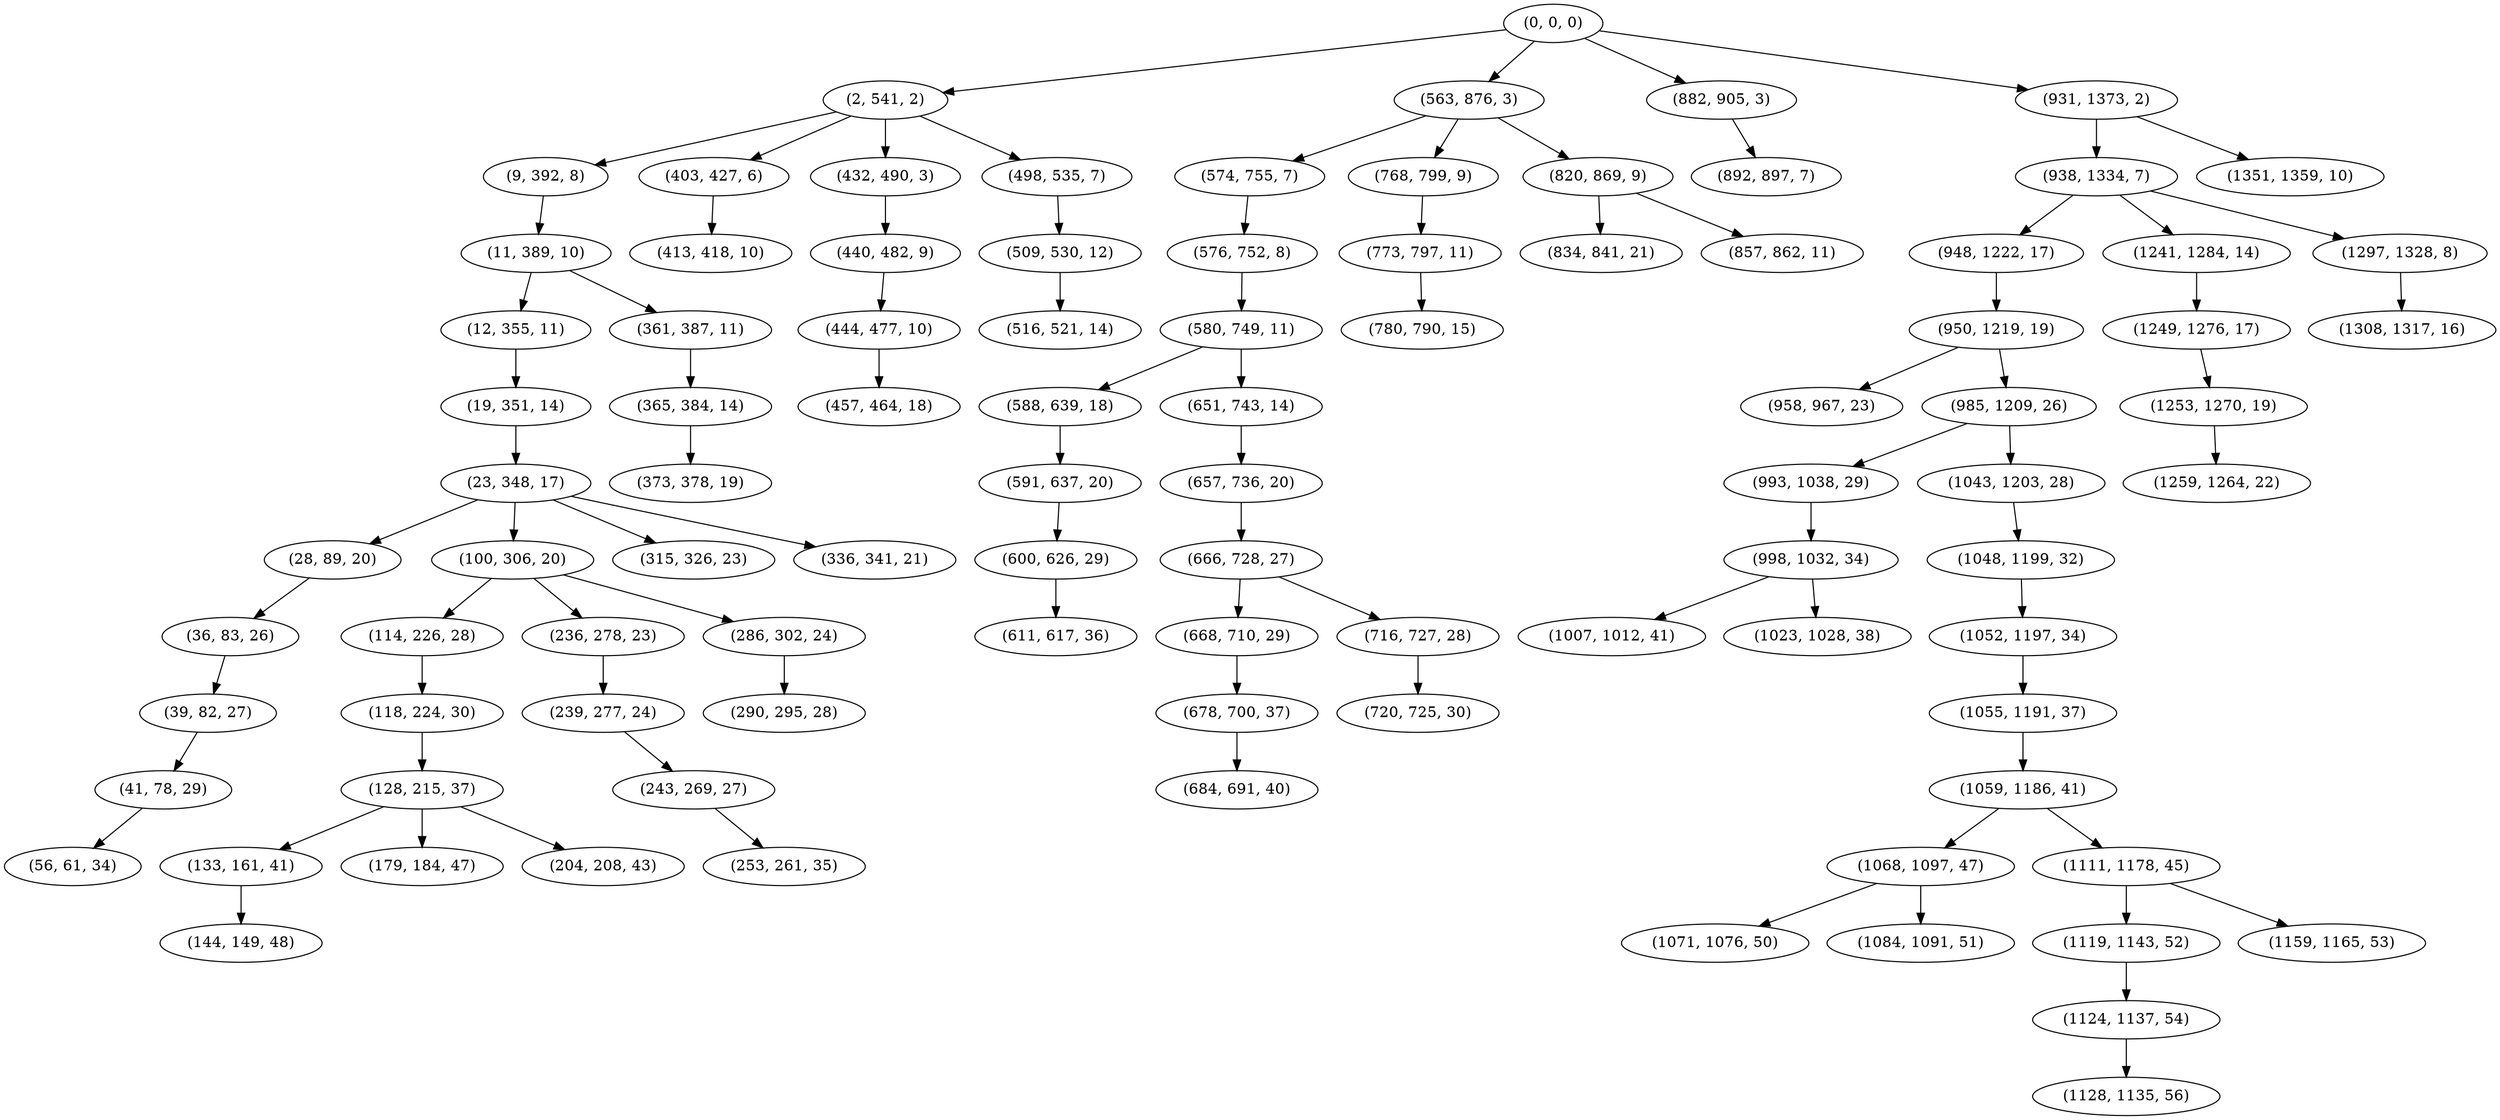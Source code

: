 digraph tree {
    "(0, 0, 0)";
    "(2, 541, 2)";
    "(9, 392, 8)";
    "(11, 389, 10)";
    "(12, 355, 11)";
    "(19, 351, 14)";
    "(23, 348, 17)";
    "(28, 89, 20)";
    "(36, 83, 26)";
    "(39, 82, 27)";
    "(41, 78, 29)";
    "(56, 61, 34)";
    "(100, 306, 20)";
    "(114, 226, 28)";
    "(118, 224, 30)";
    "(128, 215, 37)";
    "(133, 161, 41)";
    "(144, 149, 48)";
    "(179, 184, 47)";
    "(204, 208, 43)";
    "(236, 278, 23)";
    "(239, 277, 24)";
    "(243, 269, 27)";
    "(253, 261, 35)";
    "(286, 302, 24)";
    "(290, 295, 28)";
    "(315, 326, 23)";
    "(336, 341, 21)";
    "(361, 387, 11)";
    "(365, 384, 14)";
    "(373, 378, 19)";
    "(403, 427, 6)";
    "(413, 418, 10)";
    "(432, 490, 3)";
    "(440, 482, 9)";
    "(444, 477, 10)";
    "(457, 464, 18)";
    "(498, 535, 7)";
    "(509, 530, 12)";
    "(516, 521, 14)";
    "(563, 876, 3)";
    "(574, 755, 7)";
    "(576, 752, 8)";
    "(580, 749, 11)";
    "(588, 639, 18)";
    "(591, 637, 20)";
    "(600, 626, 29)";
    "(611, 617, 36)";
    "(651, 743, 14)";
    "(657, 736, 20)";
    "(666, 728, 27)";
    "(668, 710, 29)";
    "(678, 700, 37)";
    "(684, 691, 40)";
    "(716, 727, 28)";
    "(720, 725, 30)";
    "(768, 799, 9)";
    "(773, 797, 11)";
    "(780, 790, 15)";
    "(820, 869, 9)";
    "(834, 841, 21)";
    "(857, 862, 11)";
    "(882, 905, 3)";
    "(892, 897, 7)";
    "(931, 1373, 2)";
    "(938, 1334, 7)";
    "(948, 1222, 17)";
    "(950, 1219, 19)";
    "(958, 967, 23)";
    "(985, 1209, 26)";
    "(993, 1038, 29)";
    "(998, 1032, 34)";
    "(1007, 1012, 41)";
    "(1023, 1028, 38)";
    "(1043, 1203, 28)";
    "(1048, 1199, 32)";
    "(1052, 1197, 34)";
    "(1055, 1191, 37)";
    "(1059, 1186, 41)";
    "(1068, 1097, 47)";
    "(1071, 1076, 50)";
    "(1084, 1091, 51)";
    "(1111, 1178, 45)";
    "(1119, 1143, 52)";
    "(1124, 1137, 54)";
    "(1128, 1135, 56)";
    "(1159, 1165, 53)";
    "(1241, 1284, 14)";
    "(1249, 1276, 17)";
    "(1253, 1270, 19)";
    "(1259, 1264, 22)";
    "(1297, 1328, 8)";
    "(1308, 1317, 16)";
    "(1351, 1359, 10)";
    "(0, 0, 0)" -> "(2, 541, 2)";
    "(0, 0, 0)" -> "(563, 876, 3)";
    "(0, 0, 0)" -> "(882, 905, 3)";
    "(0, 0, 0)" -> "(931, 1373, 2)";
    "(2, 541, 2)" -> "(9, 392, 8)";
    "(2, 541, 2)" -> "(403, 427, 6)";
    "(2, 541, 2)" -> "(432, 490, 3)";
    "(2, 541, 2)" -> "(498, 535, 7)";
    "(9, 392, 8)" -> "(11, 389, 10)";
    "(11, 389, 10)" -> "(12, 355, 11)";
    "(11, 389, 10)" -> "(361, 387, 11)";
    "(12, 355, 11)" -> "(19, 351, 14)";
    "(19, 351, 14)" -> "(23, 348, 17)";
    "(23, 348, 17)" -> "(28, 89, 20)";
    "(23, 348, 17)" -> "(100, 306, 20)";
    "(23, 348, 17)" -> "(315, 326, 23)";
    "(23, 348, 17)" -> "(336, 341, 21)";
    "(28, 89, 20)" -> "(36, 83, 26)";
    "(36, 83, 26)" -> "(39, 82, 27)";
    "(39, 82, 27)" -> "(41, 78, 29)";
    "(41, 78, 29)" -> "(56, 61, 34)";
    "(100, 306, 20)" -> "(114, 226, 28)";
    "(100, 306, 20)" -> "(236, 278, 23)";
    "(100, 306, 20)" -> "(286, 302, 24)";
    "(114, 226, 28)" -> "(118, 224, 30)";
    "(118, 224, 30)" -> "(128, 215, 37)";
    "(128, 215, 37)" -> "(133, 161, 41)";
    "(128, 215, 37)" -> "(179, 184, 47)";
    "(128, 215, 37)" -> "(204, 208, 43)";
    "(133, 161, 41)" -> "(144, 149, 48)";
    "(236, 278, 23)" -> "(239, 277, 24)";
    "(239, 277, 24)" -> "(243, 269, 27)";
    "(243, 269, 27)" -> "(253, 261, 35)";
    "(286, 302, 24)" -> "(290, 295, 28)";
    "(361, 387, 11)" -> "(365, 384, 14)";
    "(365, 384, 14)" -> "(373, 378, 19)";
    "(403, 427, 6)" -> "(413, 418, 10)";
    "(432, 490, 3)" -> "(440, 482, 9)";
    "(440, 482, 9)" -> "(444, 477, 10)";
    "(444, 477, 10)" -> "(457, 464, 18)";
    "(498, 535, 7)" -> "(509, 530, 12)";
    "(509, 530, 12)" -> "(516, 521, 14)";
    "(563, 876, 3)" -> "(574, 755, 7)";
    "(563, 876, 3)" -> "(768, 799, 9)";
    "(563, 876, 3)" -> "(820, 869, 9)";
    "(574, 755, 7)" -> "(576, 752, 8)";
    "(576, 752, 8)" -> "(580, 749, 11)";
    "(580, 749, 11)" -> "(588, 639, 18)";
    "(580, 749, 11)" -> "(651, 743, 14)";
    "(588, 639, 18)" -> "(591, 637, 20)";
    "(591, 637, 20)" -> "(600, 626, 29)";
    "(600, 626, 29)" -> "(611, 617, 36)";
    "(651, 743, 14)" -> "(657, 736, 20)";
    "(657, 736, 20)" -> "(666, 728, 27)";
    "(666, 728, 27)" -> "(668, 710, 29)";
    "(666, 728, 27)" -> "(716, 727, 28)";
    "(668, 710, 29)" -> "(678, 700, 37)";
    "(678, 700, 37)" -> "(684, 691, 40)";
    "(716, 727, 28)" -> "(720, 725, 30)";
    "(768, 799, 9)" -> "(773, 797, 11)";
    "(773, 797, 11)" -> "(780, 790, 15)";
    "(820, 869, 9)" -> "(834, 841, 21)";
    "(820, 869, 9)" -> "(857, 862, 11)";
    "(882, 905, 3)" -> "(892, 897, 7)";
    "(931, 1373, 2)" -> "(938, 1334, 7)";
    "(931, 1373, 2)" -> "(1351, 1359, 10)";
    "(938, 1334, 7)" -> "(948, 1222, 17)";
    "(938, 1334, 7)" -> "(1241, 1284, 14)";
    "(938, 1334, 7)" -> "(1297, 1328, 8)";
    "(948, 1222, 17)" -> "(950, 1219, 19)";
    "(950, 1219, 19)" -> "(958, 967, 23)";
    "(950, 1219, 19)" -> "(985, 1209, 26)";
    "(985, 1209, 26)" -> "(993, 1038, 29)";
    "(985, 1209, 26)" -> "(1043, 1203, 28)";
    "(993, 1038, 29)" -> "(998, 1032, 34)";
    "(998, 1032, 34)" -> "(1007, 1012, 41)";
    "(998, 1032, 34)" -> "(1023, 1028, 38)";
    "(1043, 1203, 28)" -> "(1048, 1199, 32)";
    "(1048, 1199, 32)" -> "(1052, 1197, 34)";
    "(1052, 1197, 34)" -> "(1055, 1191, 37)";
    "(1055, 1191, 37)" -> "(1059, 1186, 41)";
    "(1059, 1186, 41)" -> "(1068, 1097, 47)";
    "(1059, 1186, 41)" -> "(1111, 1178, 45)";
    "(1068, 1097, 47)" -> "(1071, 1076, 50)";
    "(1068, 1097, 47)" -> "(1084, 1091, 51)";
    "(1111, 1178, 45)" -> "(1119, 1143, 52)";
    "(1111, 1178, 45)" -> "(1159, 1165, 53)";
    "(1119, 1143, 52)" -> "(1124, 1137, 54)";
    "(1124, 1137, 54)" -> "(1128, 1135, 56)";
    "(1241, 1284, 14)" -> "(1249, 1276, 17)";
    "(1249, 1276, 17)" -> "(1253, 1270, 19)";
    "(1253, 1270, 19)" -> "(1259, 1264, 22)";
    "(1297, 1328, 8)" -> "(1308, 1317, 16)";
}
